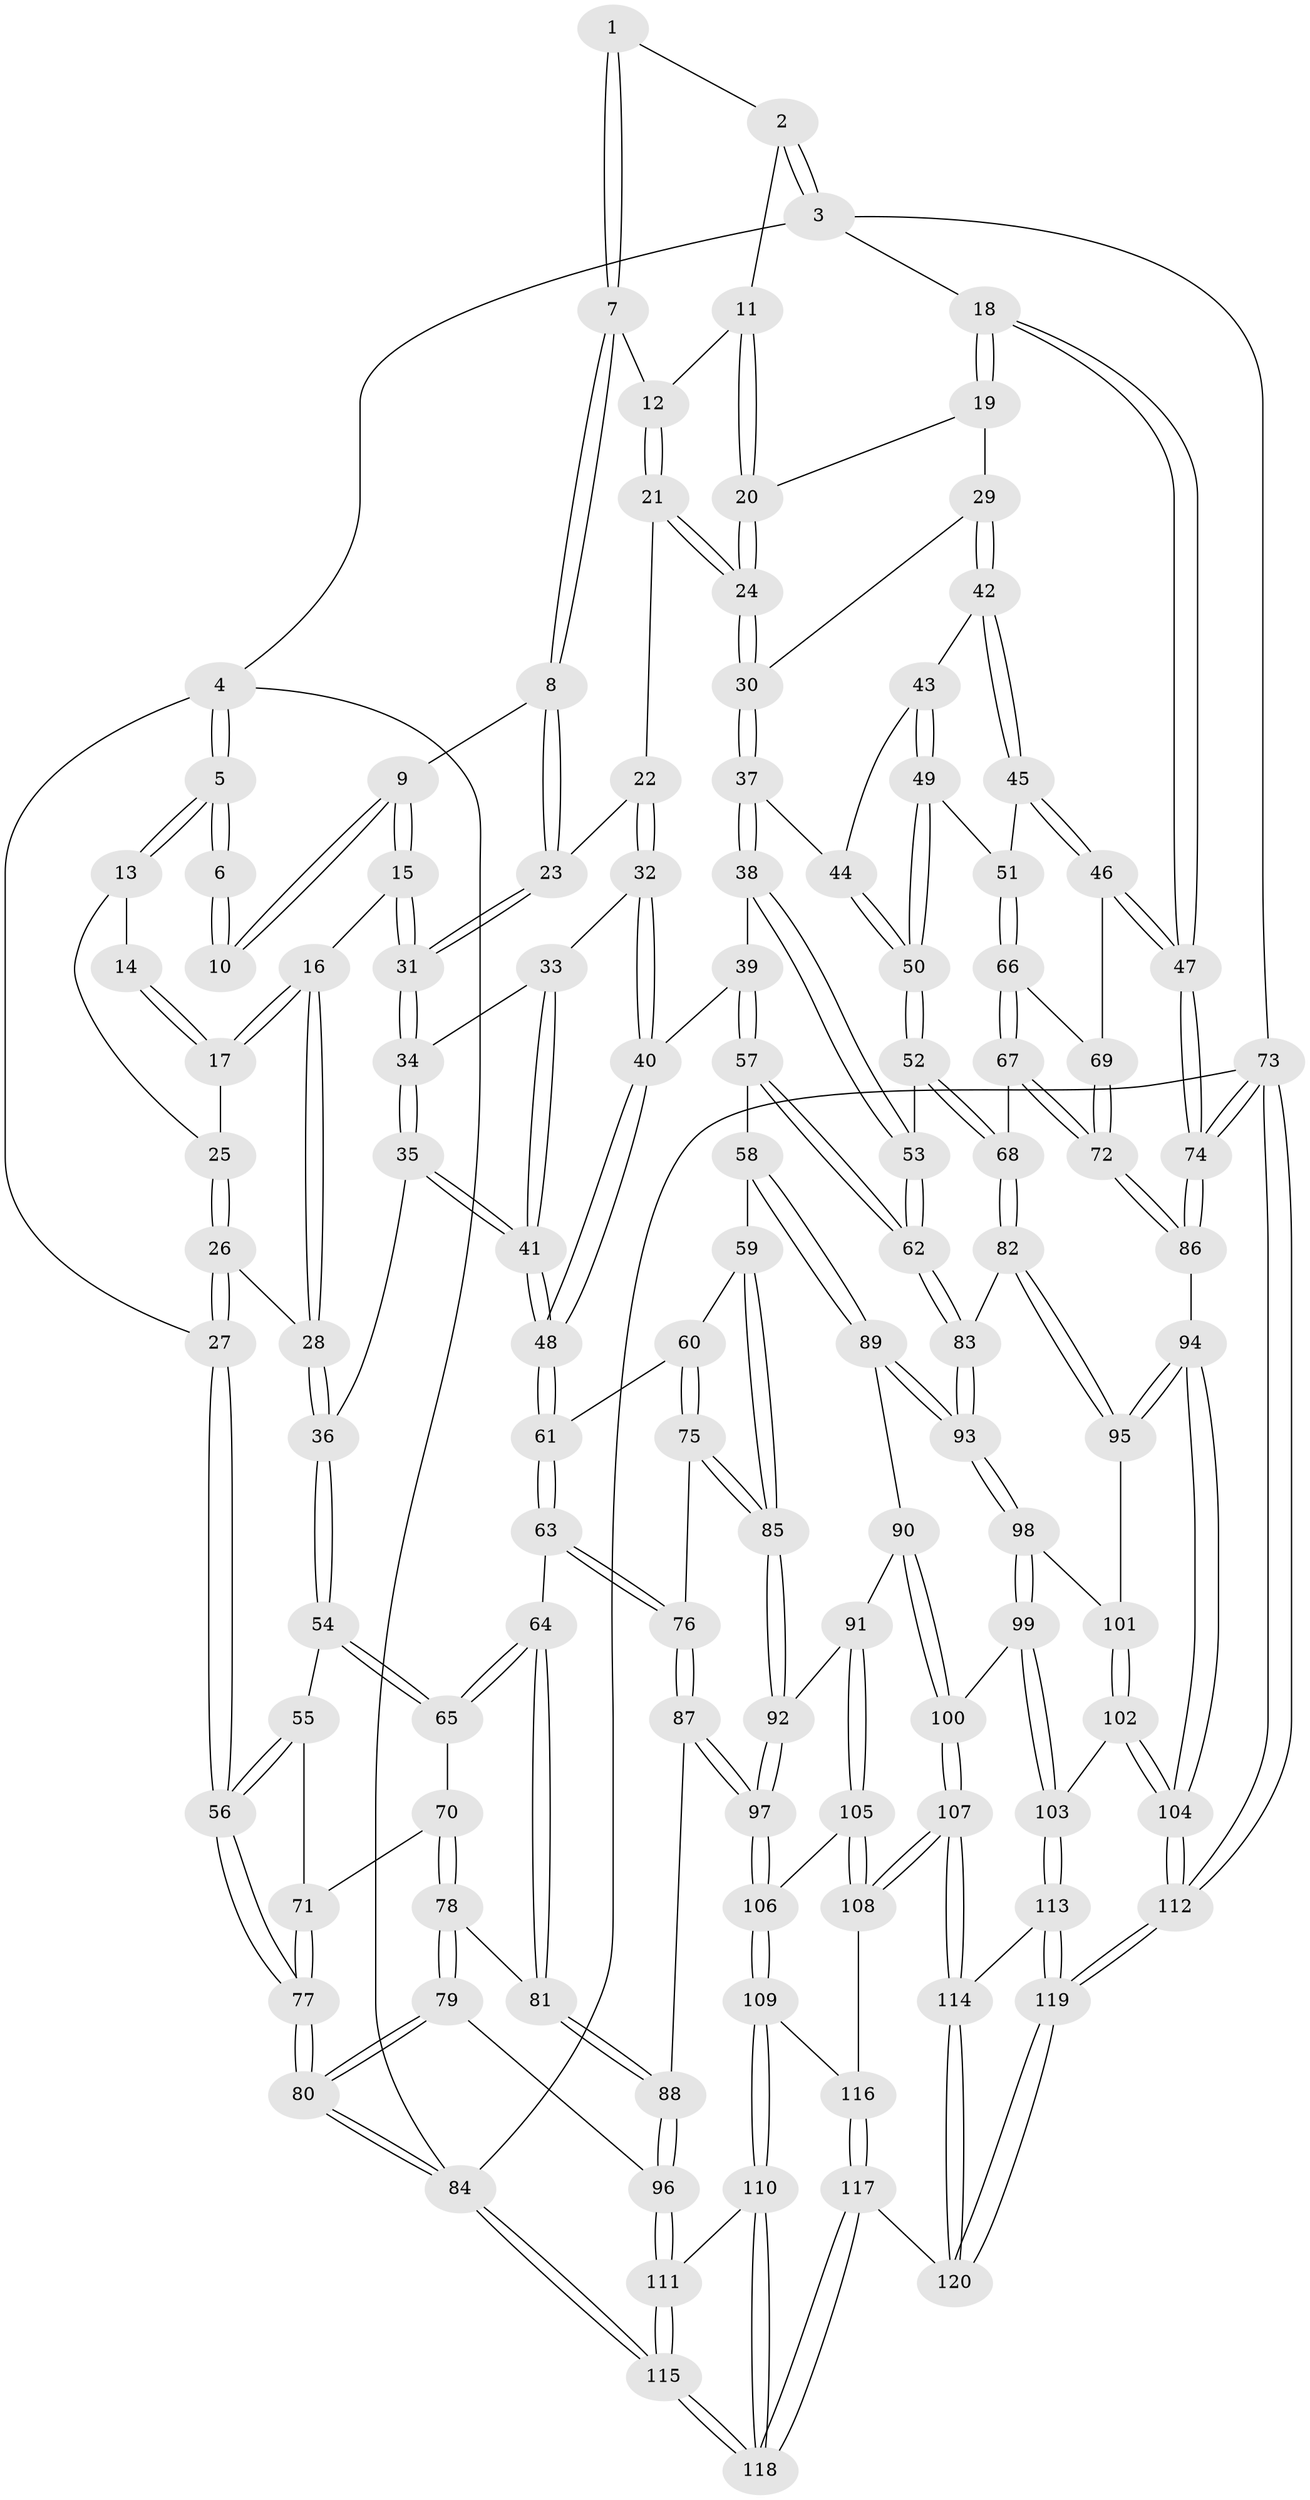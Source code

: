 // Generated by graph-tools (version 1.1) at 2025/51/03/09/25 03:51:04]
// undirected, 120 vertices, 297 edges
graph export_dot {
graph [start="1"]
  node [color=gray90,style=filled];
  1 [pos="+0.5043930326340994+0"];
  2 [pos="+0.8696292744217187+0"];
  3 [pos="+1+0"];
  4 [pos="+0+0"];
  5 [pos="+0+0"];
  6 [pos="+0.48405515021145007+0"];
  7 [pos="+0.519595227878328+0"];
  8 [pos="+0.48995371963263495+0.14875166530655706"];
  9 [pos="+0.3468824674633424+0.10487415120976008"];
  10 [pos="+0.331662151933445+0.06092811503599354"];
  11 [pos="+0.726931018631511+0.08516549095560585"];
  12 [pos="+0.661269358425098+0.10586984097317721"];
  13 [pos="+0.06218993194028381+0"];
  14 [pos="+0.2865903347499923+0.06511213262777664"];
  15 [pos="+0.31410067326528984+0.23551902037321537"];
  16 [pos="+0.28868203689935884+0.23589044638678594"];
  17 [pos="+0.23527659413640423+0.15887267455983775"];
  18 [pos="+1+0"];
  19 [pos="+0.8051687002562868+0.14075021287731207"];
  20 [pos="+0.8035888350265356+0.14031544113004485"];
  21 [pos="+0.6262329653744789+0.22776696833680443"];
  22 [pos="+0.5438538791951204+0.21414666600048696"];
  23 [pos="+0.49713420793550167+0.17730479989623327"];
  24 [pos="+0.6274661407703614+0.22902136650718574"];
  25 [pos="+0.12768462018421048+0.11097234576478265"];
  26 [pos="+0.10900377368126665+0.34150592862864765"];
  27 [pos="+0+0.29706848143479936"];
  28 [pos="+0.12133986174377903+0.3490313918576959"];
  29 [pos="+0.8381629672719376+0.2778526265569422"];
  30 [pos="+0.6412369371827357+0.2505532192772485"];
  31 [pos="+0.34514423314306053+0.2521440570900016"];
  32 [pos="+0.46021131280989275+0.3713213700433826"];
  33 [pos="+0.36681439997553283+0.30167511558545856"];
  34 [pos="+0.3639660751151886+0.29771733273351936"];
  35 [pos="+0.22540040862012042+0.43146131356894213"];
  36 [pos="+0.15449087758577296+0.4144270357668736"];
  37 [pos="+0.6375599050349934+0.3893471821274591"];
  38 [pos="+0.6154609838492257+0.42224229608005853"];
  39 [pos="+0.5318596747255219+0.442829352552087"];
  40 [pos="+0.4769116725275188+0.4220089625248845"];
  41 [pos="+0.311485251240398+0.46988942446222653"];
  42 [pos="+0.8891028399385437+0.32213144882537637"];
  43 [pos="+0.8350696691415341+0.3697462533840879"];
  44 [pos="+0.7691728796513322+0.3932776120258357"];
  45 [pos="+1+0.3315038744776635"];
  46 [pos="+1+0.32703254159753264"];
  47 [pos="+1+0.3266971297022211"];
  48 [pos="+0.35344941207784913+0.504063834153422"];
  49 [pos="+0.8104051165897131+0.5222830883171523"];
  50 [pos="+0.7356631591999064+0.5360147676326034"];
  51 [pos="+0.8307553489862675+0.5324688563645531"];
  52 [pos="+0.7039881643352985+0.5528654974243488"];
  53 [pos="+0.7016909973880107+0.5531399909948144"];
  54 [pos="+0.15062305034311635+0.4290047593738949"];
  55 [pos="+0.10373428251872166+0.5050756667150297"];
  56 [pos="+0+0.5236017984461223"];
  57 [pos="+0.531539511514451+0.5904787310309387"];
  58 [pos="+0.5107281239596471+0.611458230667774"];
  59 [pos="+0.4773509030569698+0.6044090647132048"];
  60 [pos="+0.41888904031606305+0.5780475822645006"];
  61 [pos="+0.3535411292081768+0.514653718377513"];
  62 [pos="+0.6657883323051997+0.604970834598451"];
  63 [pos="+0.2976818151649319+0.604218929016645"];
  64 [pos="+0.2302523576415756+0.6091268271205292"];
  65 [pos="+0.21076077739832738+0.5737761843676781"];
  66 [pos="+0.8497243918048242+0.5523741471017088"];
  67 [pos="+0.8456292138910566+0.5935038343814959"];
  68 [pos="+0.8089331393094467+0.6448946230576857"];
  69 [pos="+0.9364567746022896+0.5516351759510398"];
  70 [pos="+0.08911376769635763+0.5814597560318472"];
  71 [pos="+0.08739512623644846+0.5782861455051697"];
  72 [pos="+0.9282857257436358+0.651235860607681"];
  73 [pos="+1+1"];
  74 [pos="+1+0.6888981150565002"];
  75 [pos="+0.3767634255904149+0.7015479137076869"];
  76 [pos="+0.32302308146324926+0.6698982590033965"];
  77 [pos="+0+0.6411411375105595"];
  78 [pos="+0.1022077498439128+0.6099719752875593"];
  79 [pos="+0.03306062821993806+0.7720321360668783"];
  80 [pos="+0+0.7407387287601728"];
  81 [pos="+0.18786924683284437+0.6476384368090157"];
  82 [pos="+0.8112009042891466+0.6649827006211538"];
  83 [pos="+0.6713369379163846+0.698151798487475"];
  84 [pos="+0+1"];
  85 [pos="+0.3769543415638447+0.7017506096387238"];
  86 [pos="+0.9442724140173192+0.7137887874460135"];
  87 [pos="+0.22523548388567718+0.7620794729030376"];
  88 [pos="+0.1877333377899321+0.7472940443503936"];
  89 [pos="+0.513040148226362+0.6777159181062611"];
  90 [pos="+0.497132305586791+0.7144521295531959"];
  91 [pos="+0.417708324921124+0.7518694288313356"];
  92 [pos="+0.40236652762032116+0.7420320622063512"];
  93 [pos="+0.67064055660227+0.7005472185722441"];
  94 [pos="+0.9052411701370492+0.7413020899197478"];
  95 [pos="+0.8628698891646251+0.7310848410780325"];
  96 [pos="+0.07015494322027954+0.7905403787896271"];
  97 [pos="+0.26075097652998525+0.8063826950216476"];
  98 [pos="+0.6722391489598113+0.7296733499653826"];
  99 [pos="+0.6592801779918022+0.7742161360839298"];
  100 [pos="+0.5730076785130161+0.7899671480581791"];
  101 [pos="+0.826174524415853+0.7483896670434207"];
  102 [pos="+0.7308893699099502+0.8717291565172454"];
  103 [pos="+0.7105376113736993+0.8732329306274151"];
  104 [pos="+0.9081058630859649+0.9269410558742358"];
  105 [pos="+0.4236326971780908+0.8052426324371325"];
  106 [pos="+0.2699130565912348+0.8509639707572578"];
  107 [pos="+0.48539293921155285+0.9271356018260971"];
  108 [pos="+0.45607704365264473+0.8979814831912291"];
  109 [pos="+0.2695564517229773+0.8874848472383516"];
  110 [pos="+0.2336482693951151+0.9052381283641714"];
  111 [pos="+0.12186904917683272+0.9413298767707546"];
  112 [pos="+1+1"];
  113 [pos="+0.6955024291263707+0.8969333355615698"];
  114 [pos="+0.5093964014516401+0.9939613210103649"];
  115 [pos="+0+1"];
  116 [pos="+0.2759189251043418+0.8921466919501442"];
  117 [pos="+0.4069725583375487+1"];
  118 [pos="+0.27908553569539135+1"];
  119 [pos="+0.8522869822534226+1"];
  120 [pos="+0.47076314292722754+1"];
  1 -- 2;
  1 -- 7;
  1 -- 7;
  2 -- 3;
  2 -- 3;
  2 -- 11;
  3 -- 4;
  3 -- 18;
  3 -- 73;
  4 -- 5;
  4 -- 5;
  4 -- 27;
  4 -- 84;
  5 -- 6;
  5 -- 6;
  5 -- 13;
  5 -- 13;
  6 -- 10;
  6 -- 10;
  7 -- 8;
  7 -- 8;
  7 -- 12;
  8 -- 9;
  8 -- 23;
  8 -- 23;
  9 -- 10;
  9 -- 10;
  9 -- 15;
  9 -- 15;
  11 -- 12;
  11 -- 20;
  11 -- 20;
  12 -- 21;
  12 -- 21;
  13 -- 14;
  13 -- 25;
  14 -- 17;
  14 -- 17;
  15 -- 16;
  15 -- 31;
  15 -- 31;
  16 -- 17;
  16 -- 17;
  16 -- 28;
  16 -- 28;
  17 -- 25;
  18 -- 19;
  18 -- 19;
  18 -- 47;
  18 -- 47;
  19 -- 20;
  19 -- 29;
  20 -- 24;
  20 -- 24;
  21 -- 22;
  21 -- 24;
  21 -- 24;
  22 -- 23;
  22 -- 32;
  22 -- 32;
  23 -- 31;
  23 -- 31;
  24 -- 30;
  24 -- 30;
  25 -- 26;
  25 -- 26;
  26 -- 27;
  26 -- 27;
  26 -- 28;
  27 -- 56;
  27 -- 56;
  28 -- 36;
  28 -- 36;
  29 -- 30;
  29 -- 42;
  29 -- 42;
  30 -- 37;
  30 -- 37;
  31 -- 34;
  31 -- 34;
  32 -- 33;
  32 -- 40;
  32 -- 40;
  33 -- 34;
  33 -- 41;
  33 -- 41;
  34 -- 35;
  34 -- 35;
  35 -- 36;
  35 -- 41;
  35 -- 41;
  36 -- 54;
  36 -- 54;
  37 -- 38;
  37 -- 38;
  37 -- 44;
  38 -- 39;
  38 -- 53;
  38 -- 53;
  39 -- 40;
  39 -- 57;
  39 -- 57;
  40 -- 48;
  40 -- 48;
  41 -- 48;
  41 -- 48;
  42 -- 43;
  42 -- 45;
  42 -- 45;
  43 -- 44;
  43 -- 49;
  43 -- 49;
  44 -- 50;
  44 -- 50;
  45 -- 46;
  45 -- 46;
  45 -- 51;
  46 -- 47;
  46 -- 47;
  46 -- 69;
  47 -- 74;
  47 -- 74;
  48 -- 61;
  48 -- 61;
  49 -- 50;
  49 -- 50;
  49 -- 51;
  50 -- 52;
  50 -- 52;
  51 -- 66;
  51 -- 66;
  52 -- 53;
  52 -- 68;
  52 -- 68;
  53 -- 62;
  53 -- 62;
  54 -- 55;
  54 -- 65;
  54 -- 65;
  55 -- 56;
  55 -- 56;
  55 -- 71;
  56 -- 77;
  56 -- 77;
  57 -- 58;
  57 -- 62;
  57 -- 62;
  58 -- 59;
  58 -- 89;
  58 -- 89;
  59 -- 60;
  59 -- 85;
  59 -- 85;
  60 -- 61;
  60 -- 75;
  60 -- 75;
  61 -- 63;
  61 -- 63;
  62 -- 83;
  62 -- 83;
  63 -- 64;
  63 -- 76;
  63 -- 76;
  64 -- 65;
  64 -- 65;
  64 -- 81;
  64 -- 81;
  65 -- 70;
  66 -- 67;
  66 -- 67;
  66 -- 69;
  67 -- 68;
  67 -- 72;
  67 -- 72;
  68 -- 82;
  68 -- 82;
  69 -- 72;
  69 -- 72;
  70 -- 71;
  70 -- 78;
  70 -- 78;
  71 -- 77;
  71 -- 77;
  72 -- 86;
  72 -- 86;
  73 -- 74;
  73 -- 74;
  73 -- 112;
  73 -- 112;
  73 -- 84;
  74 -- 86;
  74 -- 86;
  75 -- 76;
  75 -- 85;
  75 -- 85;
  76 -- 87;
  76 -- 87;
  77 -- 80;
  77 -- 80;
  78 -- 79;
  78 -- 79;
  78 -- 81;
  79 -- 80;
  79 -- 80;
  79 -- 96;
  80 -- 84;
  80 -- 84;
  81 -- 88;
  81 -- 88;
  82 -- 83;
  82 -- 95;
  82 -- 95;
  83 -- 93;
  83 -- 93;
  84 -- 115;
  84 -- 115;
  85 -- 92;
  85 -- 92;
  86 -- 94;
  87 -- 88;
  87 -- 97;
  87 -- 97;
  88 -- 96;
  88 -- 96;
  89 -- 90;
  89 -- 93;
  89 -- 93;
  90 -- 91;
  90 -- 100;
  90 -- 100;
  91 -- 92;
  91 -- 105;
  91 -- 105;
  92 -- 97;
  92 -- 97;
  93 -- 98;
  93 -- 98;
  94 -- 95;
  94 -- 95;
  94 -- 104;
  94 -- 104;
  95 -- 101;
  96 -- 111;
  96 -- 111;
  97 -- 106;
  97 -- 106;
  98 -- 99;
  98 -- 99;
  98 -- 101;
  99 -- 100;
  99 -- 103;
  99 -- 103;
  100 -- 107;
  100 -- 107;
  101 -- 102;
  101 -- 102;
  102 -- 103;
  102 -- 104;
  102 -- 104;
  103 -- 113;
  103 -- 113;
  104 -- 112;
  104 -- 112;
  105 -- 106;
  105 -- 108;
  105 -- 108;
  106 -- 109;
  106 -- 109;
  107 -- 108;
  107 -- 108;
  107 -- 114;
  107 -- 114;
  108 -- 116;
  109 -- 110;
  109 -- 110;
  109 -- 116;
  110 -- 111;
  110 -- 118;
  110 -- 118;
  111 -- 115;
  111 -- 115;
  112 -- 119;
  112 -- 119;
  113 -- 114;
  113 -- 119;
  113 -- 119;
  114 -- 120;
  114 -- 120;
  115 -- 118;
  115 -- 118;
  116 -- 117;
  116 -- 117;
  117 -- 118;
  117 -- 118;
  117 -- 120;
  119 -- 120;
  119 -- 120;
}
